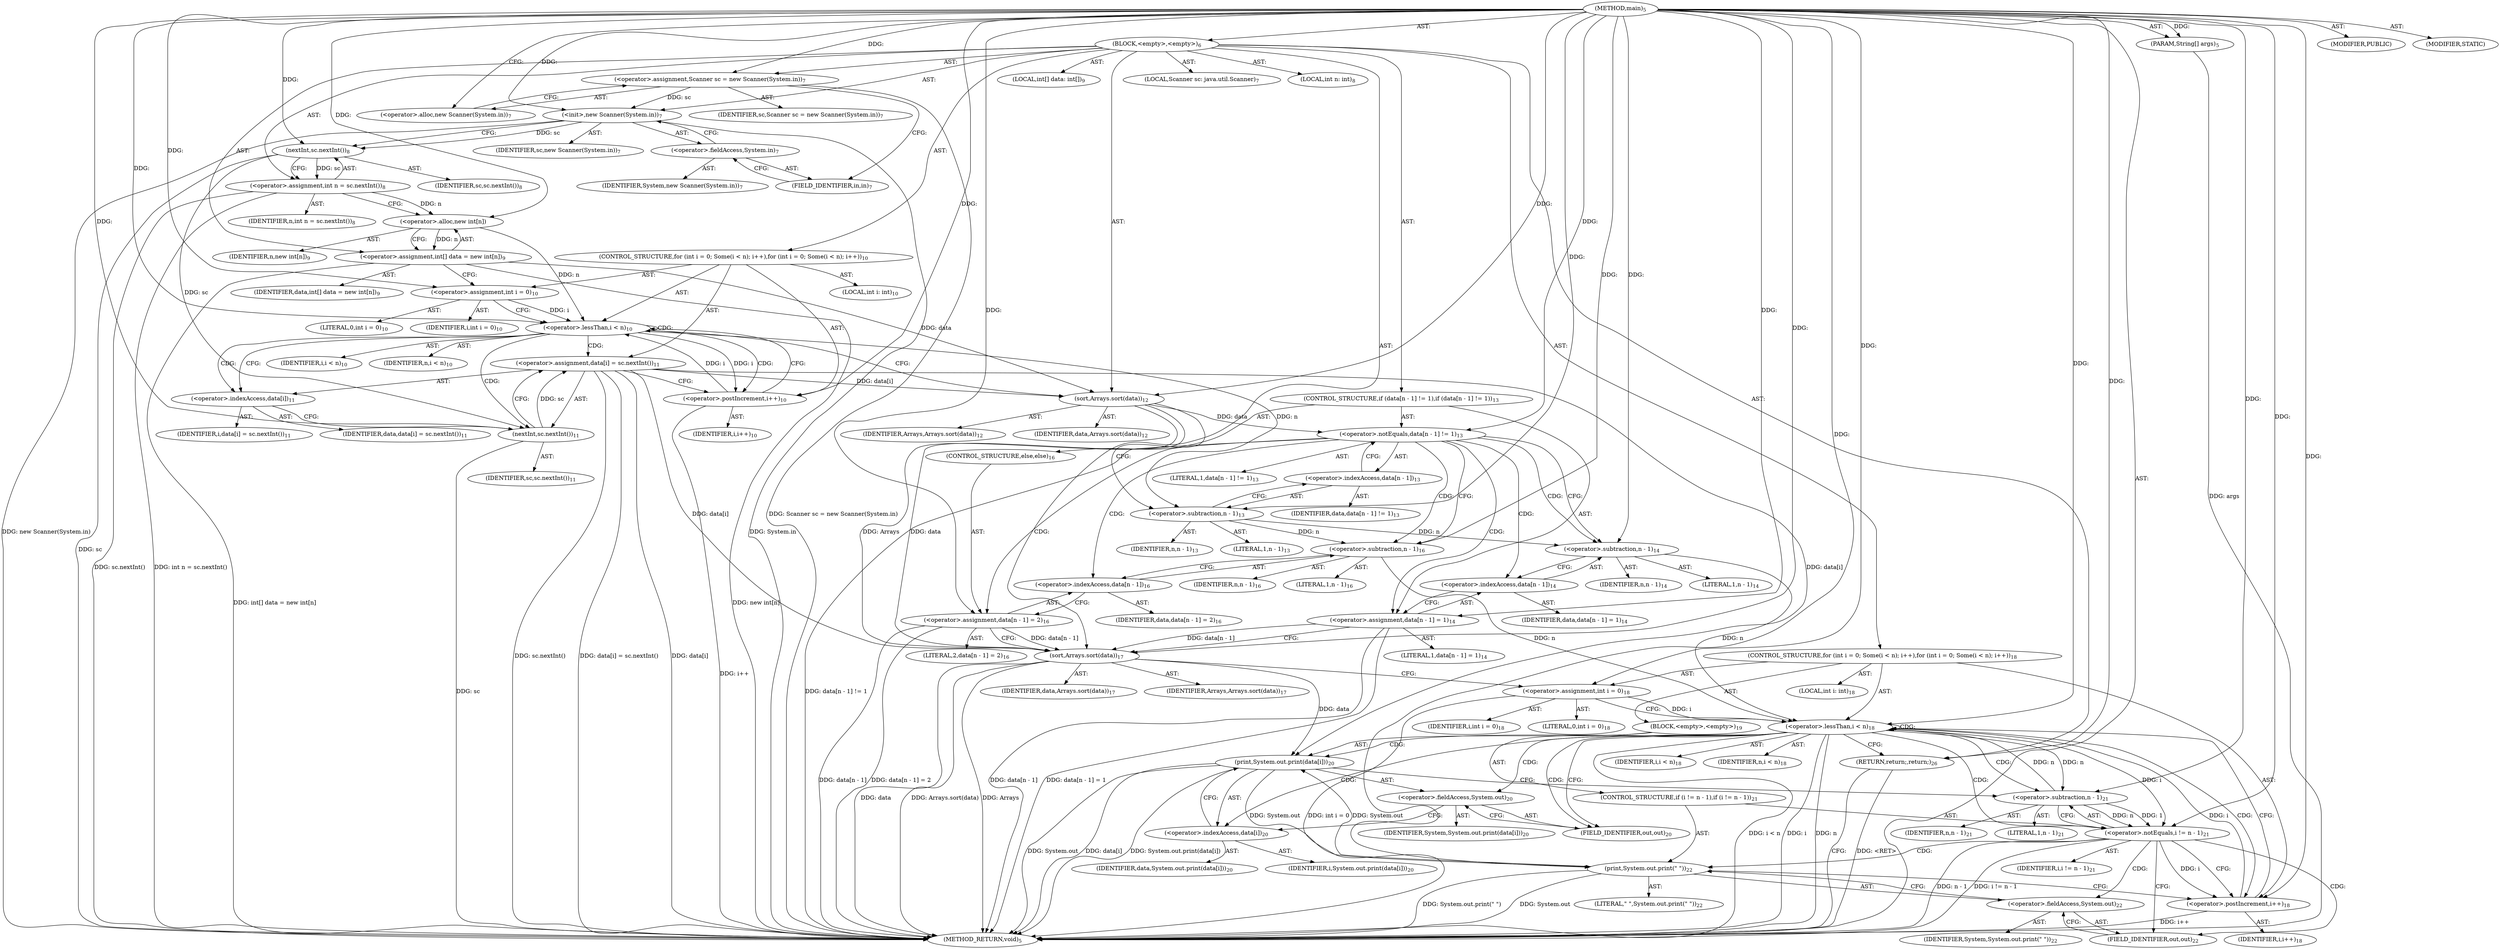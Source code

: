 digraph "main" {  
"19" [label = <(METHOD,main)<SUB>5</SUB>> ]
"20" [label = <(PARAM,String[] args)<SUB>5</SUB>> ]
"21" [label = <(BLOCK,&lt;empty&gt;,&lt;empty&gt;)<SUB>6</SUB>> ]
"4" [label = <(LOCAL,Scanner sc: java.util.Scanner)<SUB>7</SUB>> ]
"22" [label = <(&lt;operator&gt;.assignment,Scanner sc = new Scanner(System.in))<SUB>7</SUB>> ]
"23" [label = <(IDENTIFIER,sc,Scanner sc = new Scanner(System.in))<SUB>7</SUB>> ]
"24" [label = <(&lt;operator&gt;.alloc,new Scanner(System.in))<SUB>7</SUB>> ]
"25" [label = <(&lt;init&gt;,new Scanner(System.in))<SUB>7</SUB>> ]
"3" [label = <(IDENTIFIER,sc,new Scanner(System.in))<SUB>7</SUB>> ]
"26" [label = <(&lt;operator&gt;.fieldAccess,System.in)<SUB>7</SUB>> ]
"27" [label = <(IDENTIFIER,System,new Scanner(System.in))<SUB>7</SUB>> ]
"28" [label = <(FIELD_IDENTIFIER,in,in)<SUB>7</SUB>> ]
"29" [label = <(LOCAL,int n: int)<SUB>8</SUB>> ]
"30" [label = <(&lt;operator&gt;.assignment,int n = sc.nextInt())<SUB>8</SUB>> ]
"31" [label = <(IDENTIFIER,n,int n = sc.nextInt())<SUB>8</SUB>> ]
"32" [label = <(nextInt,sc.nextInt())<SUB>8</SUB>> ]
"33" [label = <(IDENTIFIER,sc,sc.nextInt())<SUB>8</SUB>> ]
"34" [label = <(LOCAL,int[] data: int[])<SUB>9</SUB>> ]
"35" [label = <(&lt;operator&gt;.assignment,int[] data = new int[n])<SUB>9</SUB>> ]
"36" [label = <(IDENTIFIER,data,int[] data = new int[n])<SUB>9</SUB>> ]
"37" [label = <(&lt;operator&gt;.alloc,new int[n])> ]
"38" [label = <(IDENTIFIER,n,new int[n])<SUB>9</SUB>> ]
"39" [label = <(CONTROL_STRUCTURE,for (int i = 0; Some(i &lt; n); i++),for (int i = 0; Some(i &lt; n); i++))<SUB>10</SUB>> ]
"40" [label = <(LOCAL,int i: int)<SUB>10</SUB>> ]
"41" [label = <(&lt;operator&gt;.assignment,int i = 0)<SUB>10</SUB>> ]
"42" [label = <(IDENTIFIER,i,int i = 0)<SUB>10</SUB>> ]
"43" [label = <(LITERAL,0,int i = 0)<SUB>10</SUB>> ]
"44" [label = <(&lt;operator&gt;.lessThan,i &lt; n)<SUB>10</SUB>> ]
"45" [label = <(IDENTIFIER,i,i &lt; n)<SUB>10</SUB>> ]
"46" [label = <(IDENTIFIER,n,i &lt; n)<SUB>10</SUB>> ]
"47" [label = <(&lt;operator&gt;.postIncrement,i++)<SUB>10</SUB>> ]
"48" [label = <(IDENTIFIER,i,i++)<SUB>10</SUB>> ]
"49" [label = <(&lt;operator&gt;.assignment,data[i] = sc.nextInt())<SUB>11</SUB>> ]
"50" [label = <(&lt;operator&gt;.indexAccess,data[i])<SUB>11</SUB>> ]
"51" [label = <(IDENTIFIER,data,data[i] = sc.nextInt())<SUB>11</SUB>> ]
"52" [label = <(IDENTIFIER,i,data[i] = sc.nextInt())<SUB>11</SUB>> ]
"53" [label = <(nextInt,sc.nextInt())<SUB>11</SUB>> ]
"54" [label = <(IDENTIFIER,sc,sc.nextInt())<SUB>11</SUB>> ]
"55" [label = <(sort,Arrays.sort(data))<SUB>12</SUB>> ]
"56" [label = <(IDENTIFIER,Arrays,Arrays.sort(data))<SUB>12</SUB>> ]
"57" [label = <(IDENTIFIER,data,Arrays.sort(data))<SUB>12</SUB>> ]
"58" [label = <(CONTROL_STRUCTURE,if (data[n - 1] != 1),if (data[n - 1] != 1))<SUB>13</SUB>> ]
"59" [label = <(&lt;operator&gt;.notEquals,data[n - 1] != 1)<SUB>13</SUB>> ]
"60" [label = <(&lt;operator&gt;.indexAccess,data[n - 1])<SUB>13</SUB>> ]
"61" [label = <(IDENTIFIER,data,data[n - 1] != 1)<SUB>13</SUB>> ]
"62" [label = <(&lt;operator&gt;.subtraction,n - 1)<SUB>13</SUB>> ]
"63" [label = <(IDENTIFIER,n,n - 1)<SUB>13</SUB>> ]
"64" [label = <(LITERAL,1,n - 1)<SUB>13</SUB>> ]
"65" [label = <(LITERAL,1,data[n - 1] != 1)<SUB>13</SUB>> ]
"66" [label = <(&lt;operator&gt;.assignment,data[n - 1] = 1)<SUB>14</SUB>> ]
"67" [label = <(&lt;operator&gt;.indexAccess,data[n - 1])<SUB>14</SUB>> ]
"68" [label = <(IDENTIFIER,data,data[n - 1] = 1)<SUB>14</SUB>> ]
"69" [label = <(&lt;operator&gt;.subtraction,n - 1)<SUB>14</SUB>> ]
"70" [label = <(IDENTIFIER,n,n - 1)<SUB>14</SUB>> ]
"71" [label = <(LITERAL,1,n - 1)<SUB>14</SUB>> ]
"72" [label = <(LITERAL,1,data[n - 1] = 1)<SUB>14</SUB>> ]
"73" [label = <(CONTROL_STRUCTURE,else,else)<SUB>16</SUB>> ]
"74" [label = <(&lt;operator&gt;.assignment,data[n - 1] = 2)<SUB>16</SUB>> ]
"75" [label = <(&lt;operator&gt;.indexAccess,data[n - 1])<SUB>16</SUB>> ]
"76" [label = <(IDENTIFIER,data,data[n - 1] = 2)<SUB>16</SUB>> ]
"77" [label = <(&lt;operator&gt;.subtraction,n - 1)<SUB>16</SUB>> ]
"78" [label = <(IDENTIFIER,n,n - 1)<SUB>16</SUB>> ]
"79" [label = <(LITERAL,1,n - 1)<SUB>16</SUB>> ]
"80" [label = <(LITERAL,2,data[n - 1] = 2)<SUB>16</SUB>> ]
"81" [label = <(sort,Arrays.sort(data))<SUB>17</SUB>> ]
"82" [label = <(IDENTIFIER,Arrays,Arrays.sort(data))<SUB>17</SUB>> ]
"83" [label = <(IDENTIFIER,data,Arrays.sort(data))<SUB>17</SUB>> ]
"84" [label = <(CONTROL_STRUCTURE,for (int i = 0; Some(i &lt; n); i++),for (int i = 0; Some(i &lt; n); i++))<SUB>18</SUB>> ]
"85" [label = <(LOCAL,int i: int)<SUB>18</SUB>> ]
"86" [label = <(&lt;operator&gt;.assignment,int i = 0)<SUB>18</SUB>> ]
"87" [label = <(IDENTIFIER,i,int i = 0)<SUB>18</SUB>> ]
"88" [label = <(LITERAL,0,int i = 0)<SUB>18</SUB>> ]
"89" [label = <(&lt;operator&gt;.lessThan,i &lt; n)<SUB>18</SUB>> ]
"90" [label = <(IDENTIFIER,i,i &lt; n)<SUB>18</SUB>> ]
"91" [label = <(IDENTIFIER,n,i &lt; n)<SUB>18</SUB>> ]
"92" [label = <(&lt;operator&gt;.postIncrement,i++)<SUB>18</SUB>> ]
"93" [label = <(IDENTIFIER,i,i++)<SUB>18</SUB>> ]
"94" [label = <(BLOCK,&lt;empty&gt;,&lt;empty&gt;)<SUB>19</SUB>> ]
"95" [label = <(print,System.out.print(data[i]))<SUB>20</SUB>> ]
"96" [label = <(&lt;operator&gt;.fieldAccess,System.out)<SUB>20</SUB>> ]
"97" [label = <(IDENTIFIER,System,System.out.print(data[i]))<SUB>20</SUB>> ]
"98" [label = <(FIELD_IDENTIFIER,out,out)<SUB>20</SUB>> ]
"99" [label = <(&lt;operator&gt;.indexAccess,data[i])<SUB>20</SUB>> ]
"100" [label = <(IDENTIFIER,data,System.out.print(data[i]))<SUB>20</SUB>> ]
"101" [label = <(IDENTIFIER,i,System.out.print(data[i]))<SUB>20</SUB>> ]
"102" [label = <(CONTROL_STRUCTURE,if (i != n - 1),if (i != n - 1))<SUB>21</SUB>> ]
"103" [label = <(&lt;operator&gt;.notEquals,i != n - 1)<SUB>21</SUB>> ]
"104" [label = <(IDENTIFIER,i,i != n - 1)<SUB>21</SUB>> ]
"105" [label = <(&lt;operator&gt;.subtraction,n - 1)<SUB>21</SUB>> ]
"106" [label = <(IDENTIFIER,n,n - 1)<SUB>21</SUB>> ]
"107" [label = <(LITERAL,1,n - 1)<SUB>21</SUB>> ]
"108" [label = <(print,System.out.print(&quot; &quot;))<SUB>22</SUB>> ]
"109" [label = <(&lt;operator&gt;.fieldAccess,System.out)<SUB>22</SUB>> ]
"110" [label = <(IDENTIFIER,System,System.out.print(&quot; &quot;))<SUB>22</SUB>> ]
"111" [label = <(FIELD_IDENTIFIER,out,out)<SUB>22</SUB>> ]
"112" [label = <(LITERAL,&quot; &quot;,System.out.print(&quot; &quot;))<SUB>22</SUB>> ]
"113" [label = <(RETURN,return;,return;)<SUB>26</SUB>> ]
"114" [label = <(MODIFIER,PUBLIC)> ]
"115" [label = <(MODIFIER,STATIC)> ]
"116" [label = <(METHOD_RETURN,void)<SUB>5</SUB>> ]
  "19" -> "20"  [ label = "AST: "] 
  "19" -> "21"  [ label = "AST: "] 
  "19" -> "114"  [ label = "AST: "] 
  "19" -> "115"  [ label = "AST: "] 
  "19" -> "116"  [ label = "AST: "] 
  "21" -> "4"  [ label = "AST: "] 
  "21" -> "22"  [ label = "AST: "] 
  "21" -> "25"  [ label = "AST: "] 
  "21" -> "29"  [ label = "AST: "] 
  "21" -> "30"  [ label = "AST: "] 
  "21" -> "34"  [ label = "AST: "] 
  "21" -> "35"  [ label = "AST: "] 
  "21" -> "39"  [ label = "AST: "] 
  "21" -> "55"  [ label = "AST: "] 
  "21" -> "58"  [ label = "AST: "] 
  "21" -> "81"  [ label = "AST: "] 
  "21" -> "84"  [ label = "AST: "] 
  "21" -> "113"  [ label = "AST: "] 
  "22" -> "23"  [ label = "AST: "] 
  "22" -> "24"  [ label = "AST: "] 
  "25" -> "3"  [ label = "AST: "] 
  "25" -> "26"  [ label = "AST: "] 
  "26" -> "27"  [ label = "AST: "] 
  "26" -> "28"  [ label = "AST: "] 
  "30" -> "31"  [ label = "AST: "] 
  "30" -> "32"  [ label = "AST: "] 
  "32" -> "33"  [ label = "AST: "] 
  "35" -> "36"  [ label = "AST: "] 
  "35" -> "37"  [ label = "AST: "] 
  "37" -> "38"  [ label = "AST: "] 
  "39" -> "40"  [ label = "AST: "] 
  "39" -> "41"  [ label = "AST: "] 
  "39" -> "44"  [ label = "AST: "] 
  "39" -> "47"  [ label = "AST: "] 
  "39" -> "49"  [ label = "AST: "] 
  "41" -> "42"  [ label = "AST: "] 
  "41" -> "43"  [ label = "AST: "] 
  "44" -> "45"  [ label = "AST: "] 
  "44" -> "46"  [ label = "AST: "] 
  "47" -> "48"  [ label = "AST: "] 
  "49" -> "50"  [ label = "AST: "] 
  "49" -> "53"  [ label = "AST: "] 
  "50" -> "51"  [ label = "AST: "] 
  "50" -> "52"  [ label = "AST: "] 
  "53" -> "54"  [ label = "AST: "] 
  "55" -> "56"  [ label = "AST: "] 
  "55" -> "57"  [ label = "AST: "] 
  "58" -> "59"  [ label = "AST: "] 
  "58" -> "66"  [ label = "AST: "] 
  "58" -> "73"  [ label = "AST: "] 
  "59" -> "60"  [ label = "AST: "] 
  "59" -> "65"  [ label = "AST: "] 
  "60" -> "61"  [ label = "AST: "] 
  "60" -> "62"  [ label = "AST: "] 
  "62" -> "63"  [ label = "AST: "] 
  "62" -> "64"  [ label = "AST: "] 
  "66" -> "67"  [ label = "AST: "] 
  "66" -> "72"  [ label = "AST: "] 
  "67" -> "68"  [ label = "AST: "] 
  "67" -> "69"  [ label = "AST: "] 
  "69" -> "70"  [ label = "AST: "] 
  "69" -> "71"  [ label = "AST: "] 
  "73" -> "74"  [ label = "AST: "] 
  "74" -> "75"  [ label = "AST: "] 
  "74" -> "80"  [ label = "AST: "] 
  "75" -> "76"  [ label = "AST: "] 
  "75" -> "77"  [ label = "AST: "] 
  "77" -> "78"  [ label = "AST: "] 
  "77" -> "79"  [ label = "AST: "] 
  "81" -> "82"  [ label = "AST: "] 
  "81" -> "83"  [ label = "AST: "] 
  "84" -> "85"  [ label = "AST: "] 
  "84" -> "86"  [ label = "AST: "] 
  "84" -> "89"  [ label = "AST: "] 
  "84" -> "92"  [ label = "AST: "] 
  "84" -> "94"  [ label = "AST: "] 
  "86" -> "87"  [ label = "AST: "] 
  "86" -> "88"  [ label = "AST: "] 
  "89" -> "90"  [ label = "AST: "] 
  "89" -> "91"  [ label = "AST: "] 
  "92" -> "93"  [ label = "AST: "] 
  "94" -> "95"  [ label = "AST: "] 
  "94" -> "102"  [ label = "AST: "] 
  "95" -> "96"  [ label = "AST: "] 
  "95" -> "99"  [ label = "AST: "] 
  "96" -> "97"  [ label = "AST: "] 
  "96" -> "98"  [ label = "AST: "] 
  "99" -> "100"  [ label = "AST: "] 
  "99" -> "101"  [ label = "AST: "] 
  "102" -> "103"  [ label = "AST: "] 
  "102" -> "108"  [ label = "AST: "] 
  "103" -> "104"  [ label = "AST: "] 
  "103" -> "105"  [ label = "AST: "] 
  "105" -> "106"  [ label = "AST: "] 
  "105" -> "107"  [ label = "AST: "] 
  "108" -> "109"  [ label = "AST: "] 
  "108" -> "112"  [ label = "AST: "] 
  "109" -> "110"  [ label = "AST: "] 
  "109" -> "111"  [ label = "AST: "] 
  "22" -> "28"  [ label = "CFG: "] 
  "25" -> "32"  [ label = "CFG: "] 
  "30" -> "37"  [ label = "CFG: "] 
  "35" -> "41"  [ label = "CFG: "] 
  "55" -> "62"  [ label = "CFG: "] 
  "81" -> "86"  [ label = "CFG: "] 
  "113" -> "116"  [ label = "CFG: "] 
  "24" -> "22"  [ label = "CFG: "] 
  "26" -> "25"  [ label = "CFG: "] 
  "32" -> "30"  [ label = "CFG: "] 
  "37" -> "35"  [ label = "CFG: "] 
  "41" -> "44"  [ label = "CFG: "] 
  "44" -> "50"  [ label = "CFG: "] 
  "44" -> "55"  [ label = "CFG: "] 
  "47" -> "44"  [ label = "CFG: "] 
  "49" -> "47"  [ label = "CFG: "] 
  "59" -> "69"  [ label = "CFG: "] 
  "59" -> "77"  [ label = "CFG: "] 
  "66" -> "81"  [ label = "CFG: "] 
  "86" -> "89"  [ label = "CFG: "] 
  "89" -> "113"  [ label = "CFG: "] 
  "89" -> "98"  [ label = "CFG: "] 
  "92" -> "89"  [ label = "CFG: "] 
  "28" -> "26"  [ label = "CFG: "] 
  "50" -> "53"  [ label = "CFG: "] 
  "53" -> "49"  [ label = "CFG: "] 
  "60" -> "59"  [ label = "CFG: "] 
  "67" -> "66"  [ label = "CFG: "] 
  "74" -> "81"  [ label = "CFG: "] 
  "95" -> "105"  [ label = "CFG: "] 
  "62" -> "60"  [ label = "CFG: "] 
  "69" -> "67"  [ label = "CFG: "] 
  "75" -> "74"  [ label = "CFG: "] 
  "96" -> "99"  [ label = "CFG: "] 
  "99" -> "95"  [ label = "CFG: "] 
  "103" -> "111"  [ label = "CFG: "] 
  "103" -> "92"  [ label = "CFG: "] 
  "108" -> "92"  [ label = "CFG: "] 
  "77" -> "75"  [ label = "CFG: "] 
  "98" -> "96"  [ label = "CFG: "] 
  "105" -> "103"  [ label = "CFG: "] 
  "109" -> "108"  [ label = "CFG: "] 
  "111" -> "109"  [ label = "CFG: "] 
  "19" -> "24"  [ label = "CFG: "] 
  "113" -> "116"  [ label = "DDG: &lt;RET&gt;"] 
  "20" -> "116"  [ label = "DDG: args"] 
  "22" -> "116"  [ label = "DDG: Scanner sc = new Scanner(System.in)"] 
  "25" -> "116"  [ label = "DDG: System.in"] 
  "25" -> "116"  [ label = "DDG: new Scanner(System.in)"] 
  "32" -> "116"  [ label = "DDG: sc"] 
  "30" -> "116"  [ label = "DDG: sc.nextInt()"] 
  "30" -> "116"  [ label = "DDG: int n = sc.nextInt()"] 
  "35" -> "116"  [ label = "DDG: new int[n]"] 
  "35" -> "116"  [ label = "DDG: int[] data = new int[n]"] 
  "59" -> "116"  [ label = "DDG: data[n - 1] != 1"] 
  "74" -> "116"  [ label = "DDG: data[n - 1]"] 
  "74" -> "116"  [ label = "DDG: data[n - 1] = 2"] 
  "66" -> "116"  [ label = "DDG: data[n - 1]"] 
  "66" -> "116"  [ label = "DDG: data[n - 1] = 1"] 
  "81" -> "116"  [ label = "DDG: Arrays"] 
  "81" -> "116"  [ label = "DDG: data"] 
  "81" -> "116"  [ label = "DDG: Arrays.sort(data)"] 
  "86" -> "116"  [ label = "DDG: int i = 0"] 
  "89" -> "116"  [ label = "DDG: i"] 
  "89" -> "116"  [ label = "DDG: n"] 
  "89" -> "116"  [ label = "DDG: i &lt; n"] 
  "95" -> "116"  [ label = "DDG: System.out"] 
  "95" -> "116"  [ label = "DDG: data[i]"] 
  "95" -> "116"  [ label = "DDG: System.out.print(data[i])"] 
  "103" -> "116"  [ label = "DDG: n - 1"] 
  "103" -> "116"  [ label = "DDG: i != n - 1"] 
  "108" -> "116"  [ label = "DDG: System.out"] 
  "108" -> "116"  [ label = "DDG: System.out.print(&quot; &quot;)"] 
  "92" -> "116"  [ label = "DDG: i++"] 
  "49" -> "116"  [ label = "DDG: data[i]"] 
  "53" -> "116"  [ label = "DDG: sc"] 
  "49" -> "116"  [ label = "DDG: sc.nextInt()"] 
  "49" -> "116"  [ label = "DDG: data[i] = sc.nextInt()"] 
  "47" -> "116"  [ label = "DDG: i++"] 
  "19" -> "20"  [ label = "DDG: "] 
  "19" -> "22"  [ label = "DDG: "] 
  "32" -> "30"  [ label = "DDG: sc"] 
  "37" -> "35"  [ label = "DDG: n"] 
  "19" -> "113"  [ label = "DDG: "] 
  "22" -> "25"  [ label = "DDG: sc"] 
  "19" -> "25"  [ label = "DDG: "] 
  "19" -> "41"  [ label = "DDG: "] 
  "53" -> "49"  [ label = "DDG: sc"] 
  "19" -> "55"  [ label = "DDG: "] 
  "35" -> "55"  [ label = "DDG: data"] 
  "49" -> "55"  [ label = "DDG: data[i]"] 
  "19" -> "66"  [ label = "DDG: "] 
  "55" -> "81"  [ label = "DDG: Arrays"] 
  "19" -> "81"  [ label = "DDG: "] 
  "55" -> "81"  [ label = "DDG: data"] 
  "74" -> "81"  [ label = "DDG: data[n - 1]"] 
  "66" -> "81"  [ label = "DDG: data[n - 1]"] 
  "49" -> "81"  [ label = "DDG: data[i]"] 
  "19" -> "86"  [ label = "DDG: "] 
  "25" -> "32"  [ label = "DDG: sc"] 
  "19" -> "32"  [ label = "DDG: "] 
  "30" -> "37"  [ label = "DDG: n"] 
  "19" -> "37"  [ label = "DDG: "] 
  "41" -> "44"  [ label = "DDG: i"] 
  "47" -> "44"  [ label = "DDG: i"] 
  "19" -> "44"  [ label = "DDG: "] 
  "37" -> "44"  [ label = "DDG: n"] 
  "44" -> "47"  [ label = "DDG: i"] 
  "19" -> "47"  [ label = "DDG: "] 
  "55" -> "59"  [ label = "DDG: data"] 
  "19" -> "59"  [ label = "DDG: "] 
  "19" -> "74"  [ label = "DDG: "] 
  "86" -> "89"  [ label = "DDG: i"] 
  "92" -> "89"  [ label = "DDG: i"] 
  "19" -> "89"  [ label = "DDG: "] 
  "77" -> "89"  [ label = "DDG: n"] 
  "69" -> "89"  [ label = "DDG: n"] 
  "105" -> "89"  [ label = "DDG: n"] 
  "103" -> "92"  [ label = "DDG: i"] 
  "19" -> "92"  [ label = "DDG: "] 
  "32" -> "53"  [ label = "DDG: sc"] 
  "19" -> "53"  [ label = "DDG: "] 
  "108" -> "95"  [ label = "DDG: System.out"] 
  "81" -> "95"  [ label = "DDG: data"] 
  "49" -> "95"  [ label = "DDG: data[i]"] 
  "44" -> "62"  [ label = "DDG: n"] 
  "19" -> "62"  [ label = "DDG: "] 
  "62" -> "69"  [ label = "DDG: n"] 
  "19" -> "69"  [ label = "DDG: "] 
  "89" -> "103"  [ label = "DDG: i"] 
  "19" -> "103"  [ label = "DDG: "] 
  "105" -> "103"  [ label = "DDG: n"] 
  "105" -> "103"  [ label = "DDG: 1"] 
  "95" -> "108"  [ label = "DDG: System.out"] 
  "19" -> "108"  [ label = "DDG: "] 
  "62" -> "77"  [ label = "DDG: n"] 
  "19" -> "77"  [ label = "DDG: "] 
  "89" -> "105"  [ label = "DDG: n"] 
  "19" -> "105"  [ label = "DDG: "] 
  "44" -> "47"  [ label = "CDG: "] 
  "44" -> "49"  [ label = "CDG: "] 
  "44" -> "53"  [ label = "CDG: "] 
  "44" -> "50"  [ label = "CDG: "] 
  "44" -> "44"  [ label = "CDG: "] 
  "59" -> "77"  [ label = "CDG: "] 
  "59" -> "66"  [ label = "CDG: "] 
  "59" -> "75"  [ label = "CDG: "] 
  "59" -> "69"  [ label = "CDG: "] 
  "59" -> "67"  [ label = "CDG: "] 
  "59" -> "74"  [ label = "CDG: "] 
  "89" -> "96"  [ label = "CDG: "] 
  "89" -> "89"  [ label = "CDG: "] 
  "89" -> "98"  [ label = "CDG: "] 
  "89" -> "105"  [ label = "CDG: "] 
  "89" -> "99"  [ label = "CDG: "] 
  "89" -> "103"  [ label = "CDG: "] 
  "89" -> "95"  [ label = "CDG: "] 
  "89" -> "92"  [ label = "CDG: "] 
  "103" -> "108"  [ label = "CDG: "] 
  "103" -> "111"  [ label = "CDG: "] 
  "103" -> "109"  [ label = "CDG: "] 
}
